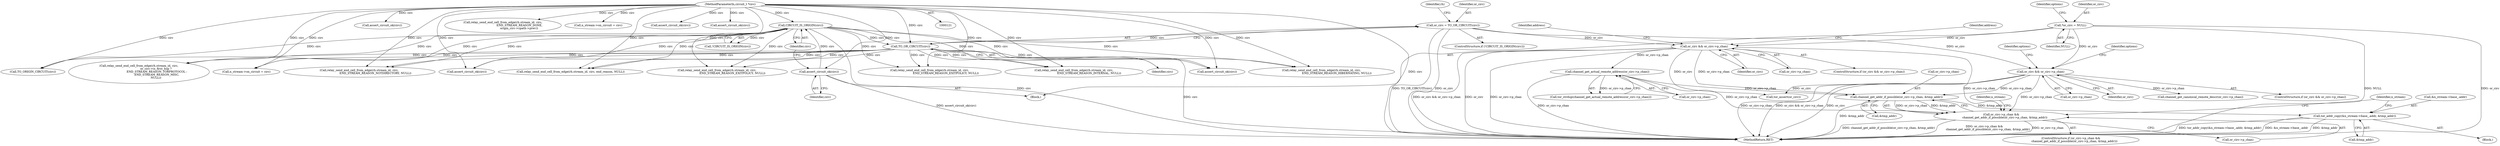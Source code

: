 digraph "0_tor_79b59a2dfcb68897ee89d98587d09e55f07e68d7@pointer" {
"1000646" [label="(Call,channel_get_addr_if_possible(or_circ->p_chan, &tmp_addr))"];
"1000252" [label="(Call,or_circ && or_circ->p_chan)"];
"1000155" [label="(Call,or_circ = TO_OR_CIRCUIT(circ))"];
"1000157" [label="(Call,TO_OR_CIRCUIT(circ))"];
"1000153" [label="(Call,CIRCUIT_IS_ORIGIN(circ))"];
"1000149" [label="(Call,assert_circuit_ok(circ))"];
"1000123" [label="(MethodParameterIn,circuit_t *circ)"];
"1000136" [label="(Call,*or_circ = NULL)"];
"1000347" [label="(Call,channel_get_actual_remote_address(or_circ->p_chan))"];
"1000339" [label="(Call,or_circ && or_circ->p_chan)"];
"1000642" [label="(Call,or_circ->p_chan &&\n        channel_get_addr_if_possible(or_circ->p_chan, &tmp_addr))"];
"1000653" [label="(Call,tor_addr_copy(&n_stream->base_.addr, &tmp_addr))"];
"1000136" [label="(Call,*or_circ = NULL)"];
"1000150" [label="(Identifier,circ)"];
"1000653" [label="(Call,tor_addr_copy(&n_stream->base_.addr, &tmp_addr))"];
"1000697" [label="(MethodReturn,RET)"];
"1000329" [label="(Call,relay_send_end_cell_from_edge(rh.stream_id, circ,\n                                    END_STREAM_REASON_NOTDIRECTORY, NULL))"];
"1000692" [label="(Call,assert_circuit_ok(circ))"];
"1000153" [label="(Call,CIRCUIT_IS_ORIGIN(circ))"];
"1000226" [label="(Call,relay_send_end_cell_from_edge(rh.stream_id, circ, end_reason, NULL))"];
"1000339" [label="(Call,or_circ && or_circ->p_chan)"];
"1000124" [label="(Block,)"];
"1000340" [label="(Identifier,or_circ)"];
"1000641" [label="(ControlStructure,if (or_circ->p_chan &&\n        channel_get_addr_if_possible(or_circ->p_chan, &tmp_addr)))"];
"1000660" [label="(Call,&tmp_addr)"];
"1000664" [label="(Identifier,n_stream)"];
"1000161" [label="(Identifier,rh)"];
"1000262" [label="(Identifier,options)"];
"1000154" [label="(Identifier,circ)"];
"1000579" [label="(Call,assert_circuit_ok(circ))"];
"1000647" [label="(Call,or_circ->p_chan)"];
"1000158" [label="(Identifier,circ)"];
"1000138" [label="(Identifier,NULL)"];
"1000643" [label="(Call,or_circ->p_chan)"];
"1000189" [label="(Call,relay_send_end_cell_from_edge(rh.stream_id, circ,\n                                  END_STREAM_REASON_EXITPOLICY, NULL))"];
"1000398" [label="(Call,relay_send_end_cell_from_edge(rh.stream_id, circ,\n                                    END_STREAM_REASON_EXITPOLICY, NULL))"];
"1000642" [label="(Call,or_circ->p_chan &&\n        channel_get_addr_if_possible(or_circ->p_chan, &tmp_addr))"];
"1000639" [label="(Call,tor_assert(or_circ))"];
"1000254" [label="(Call,or_circ->p_chan)"];
"1000155" [label="(Call,or_circ = TO_OR_CIRCUIT(circ))"];
"1000522" [label="(Call,relay_send_end_cell_from_edge(rh.stream_id, circ,\n                                     END_STREAM_REASON_DONE,\n                                    origin_circ->cpath->prev))"];
"1000123" [label="(MethodParameterIn,circuit_t *circ)"];
"1000253" [label="(Identifier,or_circ)"];
"1000569" [label="(Call,n_stream->on_circuit = circ)"];
"1000369" [label="(Call,relay_send_end_cell_from_edge(rh.stream_id, circ,\n                                  END_STREAM_REASON_INTERNAL, NULL))"];
"1000501" [label="(Call,assert_circuit_ok(circ))"];
"1000646" [label="(Call,channel_get_addr_if_possible(or_circ->p_chan, &tmp_addr))"];
"1000151" [label="(ControlStructure,if (!CIRCUIT_IS_ORIGIN(circ)))"];
"1000548" [label="(Call,assert_circuit_ok(circ))"];
"1000341" [label="(Call,or_circ->p_chan)"];
"1000346" [label="(Call,tor_strdup(channel_get_actual_remote_address(or_circ->p_chan)))"];
"1000157" [label="(Call,TO_OR_CIRCUIT(circ))"];
"1000673" [label="(Call,assert_circuit_ok(circ))"];
"1000353" [label="(Identifier,address)"];
"1000650" [label="(Call,&tmp_addr)"];
"1000614" [label="(Call,relay_send_end_cell_from_edge(rh.stream_id, circ,\n                                  END_STREAM_REASON_HIBERNATING, NULL))"];
"1000149" [label="(Call,assert_circuit_ok(circ))"];
"1000348" [label="(Call,or_circ->p_chan)"];
"1000137" [label="(Identifier,or_circ)"];
"1000284" [label="(Call,channel_get_canonical_remote_descr(or_circ->p_chan))"];
"1000470" [label="(Call,TO_ORIGIN_CIRCUIT(circ))"];
"1000652" [label="(Block,)"];
"1000294" [label="(Call,relay_send_end_cell_from_edge(rh.stream_id, circ,\n                                      or_circ->is_first_hop ?\n                                        END_STREAM_REASON_TORPROTOCOL :\n                                        END_STREAM_REASON_MISC,\n                                      NULL))"];
"1000654" [label="(Call,&n_stream->base_.addr)"];
"1000345" [label="(Identifier,address)"];
"1000657" [label="(Identifier,n_stream)"];
"1000251" [label="(ControlStructure,if (or_circ && or_circ->p_chan))"];
"1000156" [label="(Identifier,or_circ)"];
"1000252" [label="(Call,or_circ && or_circ->p_chan)"];
"1000626" [label="(Call,n_stream->on_circuit = circ)"];
"1000347" [label="(Call,channel_get_actual_remote_address(or_circ->p_chan))"];
"1000141" [label="(Identifier,options)"];
"1000152" [label="(Call,!CIRCUIT_IS_ORIGIN(circ))"];
"1000381" [label="(Identifier,options)"];
"1000338" [label="(ControlStructure,if (or_circ && or_circ->p_chan))"];
"1000646" -> "1000642"  [label="AST: "];
"1000646" -> "1000650"  [label="CFG: "];
"1000647" -> "1000646"  [label="AST: "];
"1000650" -> "1000646"  [label="AST: "];
"1000642" -> "1000646"  [label="CFG: "];
"1000646" -> "1000697"  [label="DDG: &tmp_addr"];
"1000646" -> "1000642"  [label="DDG: or_circ->p_chan"];
"1000646" -> "1000642"  [label="DDG: &tmp_addr"];
"1000252" -> "1000646"  [label="DDG: or_circ->p_chan"];
"1000347" -> "1000646"  [label="DDG: or_circ->p_chan"];
"1000339" -> "1000646"  [label="DDG: or_circ->p_chan"];
"1000646" -> "1000653"  [label="DDG: &tmp_addr"];
"1000252" -> "1000251"  [label="AST: "];
"1000252" -> "1000253"  [label="CFG: "];
"1000252" -> "1000254"  [label="CFG: "];
"1000253" -> "1000252"  [label="AST: "];
"1000254" -> "1000252"  [label="AST: "];
"1000262" -> "1000252"  [label="CFG: "];
"1000381" -> "1000252"  [label="CFG: "];
"1000252" -> "1000697"  [label="DDG: or_circ"];
"1000252" -> "1000697"  [label="DDG: or_circ->p_chan"];
"1000252" -> "1000697"  [label="DDG: or_circ && or_circ->p_chan"];
"1000155" -> "1000252"  [label="DDG: or_circ"];
"1000136" -> "1000252"  [label="DDG: or_circ"];
"1000252" -> "1000284"  [label="DDG: or_circ->p_chan"];
"1000252" -> "1000639"  [label="DDG: or_circ"];
"1000252" -> "1000642"  [label="DDG: or_circ->p_chan"];
"1000155" -> "1000151"  [label="AST: "];
"1000155" -> "1000157"  [label="CFG: "];
"1000156" -> "1000155"  [label="AST: "];
"1000157" -> "1000155"  [label="AST: "];
"1000161" -> "1000155"  [label="CFG: "];
"1000155" -> "1000697"  [label="DDG: TO_OR_CIRCUIT(circ)"];
"1000155" -> "1000697"  [label="DDG: or_circ"];
"1000157" -> "1000155"  [label="DDG: circ"];
"1000155" -> "1000339"  [label="DDG: or_circ"];
"1000157" -> "1000158"  [label="CFG: "];
"1000158" -> "1000157"  [label="AST: "];
"1000157" -> "1000697"  [label="DDG: circ"];
"1000153" -> "1000157"  [label="DDG: circ"];
"1000123" -> "1000157"  [label="DDG: circ"];
"1000157" -> "1000189"  [label="DDG: circ"];
"1000157" -> "1000226"  [label="DDG: circ"];
"1000157" -> "1000294"  [label="DDG: circ"];
"1000157" -> "1000329"  [label="DDG: circ"];
"1000157" -> "1000369"  [label="DDG: circ"];
"1000157" -> "1000398"  [label="DDG: circ"];
"1000157" -> "1000470"  [label="DDG: circ"];
"1000157" -> "1000614"  [label="DDG: circ"];
"1000157" -> "1000626"  [label="DDG: circ"];
"1000157" -> "1000673"  [label="DDG: circ"];
"1000157" -> "1000692"  [label="DDG: circ"];
"1000153" -> "1000152"  [label="AST: "];
"1000153" -> "1000154"  [label="CFG: "];
"1000154" -> "1000153"  [label="AST: "];
"1000152" -> "1000153"  [label="CFG: "];
"1000153" -> "1000697"  [label="DDG: circ"];
"1000153" -> "1000152"  [label="DDG: circ"];
"1000149" -> "1000153"  [label="DDG: circ"];
"1000123" -> "1000153"  [label="DDG: circ"];
"1000153" -> "1000189"  [label="DDG: circ"];
"1000153" -> "1000226"  [label="DDG: circ"];
"1000153" -> "1000294"  [label="DDG: circ"];
"1000153" -> "1000329"  [label="DDG: circ"];
"1000153" -> "1000369"  [label="DDG: circ"];
"1000153" -> "1000398"  [label="DDG: circ"];
"1000153" -> "1000470"  [label="DDG: circ"];
"1000153" -> "1000614"  [label="DDG: circ"];
"1000153" -> "1000626"  [label="DDG: circ"];
"1000153" -> "1000673"  [label="DDG: circ"];
"1000153" -> "1000692"  [label="DDG: circ"];
"1000149" -> "1000124"  [label="AST: "];
"1000149" -> "1000150"  [label="CFG: "];
"1000150" -> "1000149"  [label="AST: "];
"1000154" -> "1000149"  [label="CFG: "];
"1000149" -> "1000697"  [label="DDG: assert_circuit_ok(circ)"];
"1000123" -> "1000149"  [label="DDG: circ"];
"1000123" -> "1000121"  [label="AST: "];
"1000123" -> "1000697"  [label="DDG: circ"];
"1000123" -> "1000189"  [label="DDG: circ"];
"1000123" -> "1000226"  [label="DDG: circ"];
"1000123" -> "1000294"  [label="DDG: circ"];
"1000123" -> "1000329"  [label="DDG: circ"];
"1000123" -> "1000369"  [label="DDG: circ"];
"1000123" -> "1000398"  [label="DDG: circ"];
"1000123" -> "1000470"  [label="DDG: circ"];
"1000123" -> "1000501"  [label="DDG: circ"];
"1000123" -> "1000522"  [label="DDG: circ"];
"1000123" -> "1000548"  [label="DDG: circ"];
"1000123" -> "1000569"  [label="DDG: circ"];
"1000123" -> "1000579"  [label="DDG: circ"];
"1000123" -> "1000614"  [label="DDG: circ"];
"1000123" -> "1000626"  [label="DDG: circ"];
"1000123" -> "1000673"  [label="DDG: circ"];
"1000123" -> "1000692"  [label="DDG: circ"];
"1000136" -> "1000124"  [label="AST: "];
"1000136" -> "1000138"  [label="CFG: "];
"1000137" -> "1000136"  [label="AST: "];
"1000138" -> "1000136"  [label="AST: "];
"1000141" -> "1000136"  [label="CFG: "];
"1000136" -> "1000697"  [label="DDG: NULL"];
"1000136" -> "1000697"  [label="DDG: or_circ"];
"1000136" -> "1000339"  [label="DDG: or_circ"];
"1000347" -> "1000346"  [label="AST: "];
"1000347" -> "1000348"  [label="CFG: "];
"1000348" -> "1000347"  [label="AST: "];
"1000346" -> "1000347"  [label="CFG: "];
"1000347" -> "1000697"  [label="DDG: or_circ->p_chan"];
"1000347" -> "1000346"  [label="DDG: or_circ->p_chan"];
"1000339" -> "1000347"  [label="DDG: or_circ->p_chan"];
"1000347" -> "1000642"  [label="DDG: or_circ->p_chan"];
"1000339" -> "1000338"  [label="AST: "];
"1000339" -> "1000340"  [label="CFG: "];
"1000339" -> "1000341"  [label="CFG: "];
"1000340" -> "1000339"  [label="AST: "];
"1000341" -> "1000339"  [label="AST: "];
"1000345" -> "1000339"  [label="CFG: "];
"1000353" -> "1000339"  [label="CFG: "];
"1000339" -> "1000697"  [label="DDG: or_circ && or_circ->p_chan"];
"1000339" -> "1000697"  [label="DDG: or_circ"];
"1000339" -> "1000697"  [label="DDG: or_circ->p_chan"];
"1000339" -> "1000639"  [label="DDG: or_circ"];
"1000339" -> "1000642"  [label="DDG: or_circ->p_chan"];
"1000642" -> "1000641"  [label="AST: "];
"1000642" -> "1000643"  [label="CFG: "];
"1000643" -> "1000642"  [label="AST: "];
"1000657" -> "1000642"  [label="CFG: "];
"1000664" -> "1000642"  [label="CFG: "];
"1000642" -> "1000697"  [label="DDG: or_circ->p_chan"];
"1000642" -> "1000697"  [label="DDG: channel_get_addr_if_possible(or_circ->p_chan, &tmp_addr)"];
"1000642" -> "1000697"  [label="DDG: or_circ->p_chan &&\n        channel_get_addr_if_possible(or_circ->p_chan, &tmp_addr)"];
"1000653" -> "1000652"  [label="AST: "];
"1000653" -> "1000660"  [label="CFG: "];
"1000654" -> "1000653"  [label="AST: "];
"1000660" -> "1000653"  [label="AST: "];
"1000664" -> "1000653"  [label="CFG: "];
"1000653" -> "1000697"  [label="DDG: &tmp_addr"];
"1000653" -> "1000697"  [label="DDG: tor_addr_copy(&n_stream->base_.addr, &tmp_addr)"];
"1000653" -> "1000697"  [label="DDG: &n_stream->base_.addr"];
}
